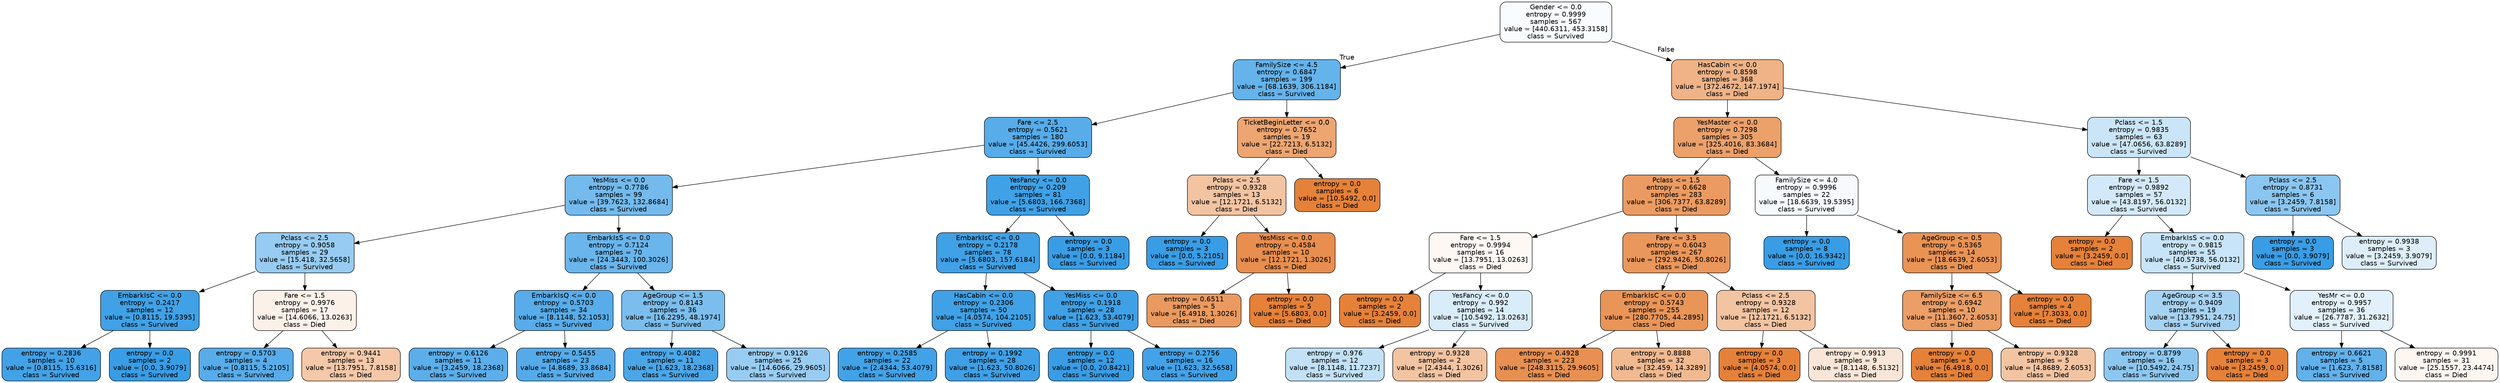 digraph Tree {
node [shape=box, style="filled, rounded", color="black", fontname=helvetica] ;
edge [fontname=helvetica] ;
0 [label="Gender <= 0.0\nentropy = 0.9999\nsamples = 567\nvalue = [440.6311, 453.3158]\nclass = Survived", fillcolor="#399de507"] ;
1 [label="FamilySize <= 4.5\nentropy = 0.6847\nsamples = 199\nvalue = [68.1639, 306.1184]\nclass = Survived", fillcolor="#399de5c6"] ;
0 -> 1 [labeldistance=2.5, labelangle=45, headlabel="True"] ;
2 [label="Fare <= 2.5\nentropy = 0.5621\nsamples = 180\nvalue = [45.4426, 299.6053]\nclass = Survived", fillcolor="#399de5d8"] ;
1 -> 2 ;
3 [label="YesMiss <= 0.0\nentropy = 0.7786\nsamples = 99\nvalue = [39.7623, 132.8684]\nclass = Survived", fillcolor="#399de5b3"] ;
2 -> 3 ;
4 [label="Pclass <= 2.5\nentropy = 0.9058\nsamples = 29\nvalue = [15.418, 32.5658]\nclass = Survived", fillcolor="#399de586"] ;
3 -> 4 ;
5 [label="EmbarkIsC <= 0.0\nentropy = 0.2417\nsamples = 12\nvalue = [0.8115, 19.5395]\nclass = Survived", fillcolor="#399de5f4"] ;
4 -> 5 ;
6 [label="entropy = 0.2836\nsamples = 10\nvalue = [0.8115, 15.6316]\nclass = Survived", fillcolor="#399de5f2"] ;
5 -> 6 ;
7 [label="entropy = 0.0\nsamples = 2\nvalue = [0.0, 3.9079]\nclass = Survived", fillcolor="#399de5ff"] ;
5 -> 7 ;
8 [label="Fare <= 1.5\nentropy = 0.9976\nsamples = 17\nvalue = [14.6066, 13.0263]\nclass = Died", fillcolor="#e581391c"] ;
4 -> 8 ;
9 [label="entropy = 0.5703\nsamples = 4\nvalue = [0.8115, 5.2105]\nclass = Survived", fillcolor="#399de5d7"] ;
8 -> 9 ;
10 [label="entropy = 0.9441\nsamples = 13\nvalue = [13.7951, 7.8158]\nclass = Died", fillcolor="#e581396f"] ;
8 -> 10 ;
11 [label="EmbarkIsS <= 0.0\nentropy = 0.7124\nsamples = 70\nvalue = [24.3443, 100.3026]\nclass = Survived", fillcolor="#399de5c1"] ;
3 -> 11 ;
12 [label="EmbarkIsQ <= 0.0\nentropy = 0.5703\nsamples = 34\nvalue = [8.1148, 52.1053]\nclass = Survived", fillcolor="#399de5d7"] ;
11 -> 12 ;
13 [label="entropy = 0.6126\nsamples = 11\nvalue = [3.2459, 18.2368]\nclass = Survived", fillcolor="#399de5d2"] ;
12 -> 13 ;
14 [label="entropy = 0.5455\nsamples = 23\nvalue = [4.8689, 33.8684]\nclass = Survived", fillcolor="#399de5da"] ;
12 -> 14 ;
15 [label="AgeGroup <= 1.5\nentropy = 0.8143\nsamples = 36\nvalue = [16.2295, 48.1974]\nclass = Survived", fillcolor="#399de5a9"] ;
11 -> 15 ;
16 [label="entropy = 0.4082\nsamples = 11\nvalue = [1.623, 18.2368]\nclass = Survived", fillcolor="#399de5e8"] ;
15 -> 16 ;
17 [label="entropy = 0.9126\nsamples = 25\nvalue = [14.6066, 29.9605]\nclass = Survived", fillcolor="#399de583"] ;
15 -> 17 ;
18 [label="YesFancy <= 0.0\nentropy = 0.209\nsamples = 81\nvalue = [5.6803, 166.7368]\nclass = Survived", fillcolor="#399de5f6"] ;
2 -> 18 ;
19 [label="EmbarkIsC <= 0.0\nentropy = 0.2178\nsamples = 78\nvalue = [5.6803, 157.6184]\nclass = Survived", fillcolor="#399de5f6"] ;
18 -> 19 ;
20 [label="HasCabin <= 0.0\nentropy = 0.2306\nsamples = 50\nvalue = [4.0574, 104.2105]\nclass = Survived", fillcolor="#399de5f5"] ;
19 -> 20 ;
21 [label="entropy = 0.2585\nsamples = 22\nvalue = [2.4344, 53.4079]\nclass = Survived", fillcolor="#399de5f3"] ;
20 -> 21 ;
22 [label="entropy = 0.1992\nsamples = 28\nvalue = [1.623, 50.8026]\nclass = Survived", fillcolor="#399de5f7"] ;
20 -> 22 ;
23 [label="YesMiss <= 0.0\nentropy = 0.1918\nsamples = 28\nvalue = [1.623, 53.4079]\nclass = Survived", fillcolor="#399de5f7"] ;
19 -> 23 ;
24 [label="entropy = 0.0\nsamples = 12\nvalue = [0.0, 20.8421]\nclass = Survived", fillcolor="#399de5ff"] ;
23 -> 24 ;
25 [label="entropy = 0.2756\nsamples = 16\nvalue = [1.623, 32.5658]\nclass = Survived", fillcolor="#399de5f2"] ;
23 -> 25 ;
26 [label="entropy = 0.0\nsamples = 3\nvalue = [0.0, 9.1184]\nclass = Survived", fillcolor="#399de5ff"] ;
18 -> 26 ;
27 [label="TicketBeginLetter <= 0.0\nentropy = 0.7652\nsamples = 19\nvalue = [22.7213, 6.5132]\nclass = Died", fillcolor="#e58139b6"] ;
1 -> 27 ;
28 [label="Pclass <= 2.5\nentropy = 0.9328\nsamples = 13\nvalue = [12.1721, 6.5132]\nclass = Died", fillcolor="#e5813977"] ;
27 -> 28 ;
29 [label="entropy = 0.0\nsamples = 3\nvalue = [0.0, 5.2105]\nclass = Survived", fillcolor="#399de5ff"] ;
28 -> 29 ;
30 [label="YesMiss <= 0.0\nentropy = 0.4584\nsamples = 10\nvalue = [12.1721, 1.3026]\nclass = Died", fillcolor="#e58139e4"] ;
28 -> 30 ;
31 [label="entropy = 0.6511\nsamples = 5\nvalue = [6.4918, 1.3026]\nclass = Died", fillcolor="#e58139cc"] ;
30 -> 31 ;
32 [label="entropy = 0.0\nsamples = 5\nvalue = [5.6803, 0.0]\nclass = Died", fillcolor="#e58139ff"] ;
30 -> 32 ;
33 [label="entropy = 0.0\nsamples = 6\nvalue = [10.5492, 0.0]\nclass = Died", fillcolor="#e58139ff"] ;
27 -> 33 ;
34 [label="HasCabin <= 0.0\nentropy = 0.8598\nsamples = 368\nvalue = [372.4672, 147.1974]\nclass = Died", fillcolor="#e581399a"] ;
0 -> 34 [labeldistance=2.5, labelangle=-45, headlabel="False"] ;
35 [label="YesMaster <= 0.0\nentropy = 0.7298\nsamples = 305\nvalue = [325.4016, 83.3684]\nclass = Died", fillcolor="#e58139be"] ;
34 -> 35 ;
36 [label="Pclass <= 1.5\nentropy = 0.6628\nsamples = 283\nvalue = [306.7377, 63.8289]\nclass = Died", fillcolor="#e58139ca"] ;
35 -> 36 ;
37 [label="Fare <= 1.5\nentropy = 0.9994\nsamples = 16\nvalue = [13.7951, 13.0263]\nclass = Died", fillcolor="#e581390e"] ;
36 -> 37 ;
38 [label="entropy = 0.0\nsamples = 2\nvalue = [3.2459, 0.0]\nclass = Died", fillcolor="#e58139ff"] ;
37 -> 38 ;
39 [label="YesFancy <= 0.0\nentropy = 0.992\nsamples = 14\nvalue = [10.5492, 13.0263]\nclass = Survived", fillcolor="#399de530"] ;
37 -> 39 ;
40 [label="entropy = 0.976\nsamples = 12\nvalue = [8.1148, 11.7237]\nclass = Survived", fillcolor="#399de54e"] ;
39 -> 40 ;
41 [label="entropy = 0.9328\nsamples = 2\nvalue = [2.4344, 1.3026]\nclass = Died", fillcolor="#e5813977"] ;
39 -> 41 ;
42 [label="Fare <= 3.5\nentropy = 0.6043\nsamples = 267\nvalue = [292.9426, 50.8026]\nclass = Died", fillcolor="#e58139d3"] ;
36 -> 42 ;
43 [label="EmbarkIsC <= 0.0\nentropy = 0.5743\nsamples = 255\nvalue = [280.7705, 44.2895]\nclass = Died", fillcolor="#e58139d7"] ;
42 -> 43 ;
44 [label="entropy = 0.4928\nsamples = 223\nvalue = [248.3115, 29.9605]\nclass = Died", fillcolor="#e58139e0"] ;
43 -> 44 ;
45 [label="entropy = 0.8888\nsamples = 32\nvalue = [32.459, 14.3289]\nclass = Died", fillcolor="#e581398e"] ;
43 -> 45 ;
46 [label="Pclass <= 2.5\nentropy = 0.9328\nsamples = 12\nvalue = [12.1721, 6.5132]\nclass = Died", fillcolor="#e5813977"] ;
42 -> 46 ;
47 [label="entropy = 0.0\nsamples = 3\nvalue = [4.0574, 0.0]\nclass = Died", fillcolor="#e58139ff"] ;
46 -> 47 ;
48 [label="entropy = 0.9913\nsamples = 9\nvalue = [8.1148, 6.5132]\nclass = Died", fillcolor="#e5813932"] ;
46 -> 48 ;
49 [label="FamilySize <= 4.0\nentropy = 0.9996\nsamples = 22\nvalue = [18.6639, 19.5395]\nclass = Survived", fillcolor="#399de50b"] ;
35 -> 49 ;
50 [label="entropy = 0.0\nsamples = 8\nvalue = [0.0, 16.9342]\nclass = Survived", fillcolor="#399de5ff"] ;
49 -> 50 ;
51 [label="AgeGroup <= 0.5\nentropy = 0.5365\nsamples = 14\nvalue = [18.6639, 2.6053]\nclass = Died", fillcolor="#e58139db"] ;
49 -> 51 ;
52 [label="FamilySize <= 6.5\nentropy = 0.6942\nsamples = 10\nvalue = [11.3607, 2.6053]\nclass = Died", fillcolor="#e58139c5"] ;
51 -> 52 ;
53 [label="entropy = 0.0\nsamples = 5\nvalue = [6.4918, 0.0]\nclass = Died", fillcolor="#e58139ff"] ;
52 -> 53 ;
54 [label="entropy = 0.9328\nsamples = 5\nvalue = [4.8689, 2.6053]\nclass = Died", fillcolor="#e5813977"] ;
52 -> 54 ;
55 [label="entropy = 0.0\nsamples = 4\nvalue = [7.3033, 0.0]\nclass = Died", fillcolor="#e58139ff"] ;
51 -> 55 ;
56 [label="Pclass <= 1.5\nentropy = 0.9835\nsamples = 63\nvalue = [47.0656, 63.8289]\nclass = Survived", fillcolor="#399de543"] ;
34 -> 56 ;
57 [label="Fare <= 1.5\nentropy = 0.9892\nsamples = 57\nvalue = [43.8197, 56.0132]\nclass = Survived", fillcolor="#399de538"] ;
56 -> 57 ;
58 [label="entropy = 0.0\nsamples = 2\nvalue = [3.2459, 0.0]\nclass = Died", fillcolor="#e58139ff"] ;
57 -> 58 ;
59 [label="EmbarkIsS <= 0.0\nentropy = 0.9815\nsamples = 55\nvalue = [40.5738, 56.0132]\nclass = Survived", fillcolor="#399de546"] ;
57 -> 59 ;
60 [label="AgeGroup <= 3.5\nentropy = 0.9409\nsamples = 19\nvalue = [13.7951, 24.75]\nclass = Survived", fillcolor="#399de571"] ;
59 -> 60 ;
61 [label="entropy = 0.8799\nsamples = 16\nvalue = [10.5492, 24.75]\nclass = Survived", fillcolor="#399de592"] ;
60 -> 61 ;
62 [label="entropy = 0.0\nsamples = 3\nvalue = [3.2459, 0.0]\nclass = Died", fillcolor="#e58139ff"] ;
60 -> 62 ;
63 [label="YesMr <= 0.0\nentropy = 0.9957\nsamples = 36\nvalue = [26.7787, 31.2632]\nclass = Survived", fillcolor="#399de525"] ;
59 -> 63 ;
64 [label="entropy = 0.6621\nsamples = 5\nvalue = [1.623, 7.8158]\nclass = Survived", fillcolor="#399de5ca"] ;
63 -> 64 ;
65 [label="entropy = 0.9991\nsamples = 31\nvalue = [25.1557, 23.4474]\nclass = Died", fillcolor="#e5813911"] ;
63 -> 65 ;
66 [label="Pclass <= 2.5\nentropy = 0.8731\nsamples = 6\nvalue = [3.2459, 7.8158]\nclass = Survived", fillcolor="#399de595"] ;
56 -> 66 ;
67 [label="entropy = 0.0\nsamples = 3\nvalue = [0.0, 3.9079]\nclass = Survived", fillcolor="#399de5ff"] ;
66 -> 67 ;
68 [label="entropy = 0.9938\nsamples = 3\nvalue = [3.2459, 3.9079]\nclass = Survived", fillcolor="#399de52b"] ;
66 -> 68 ;
}